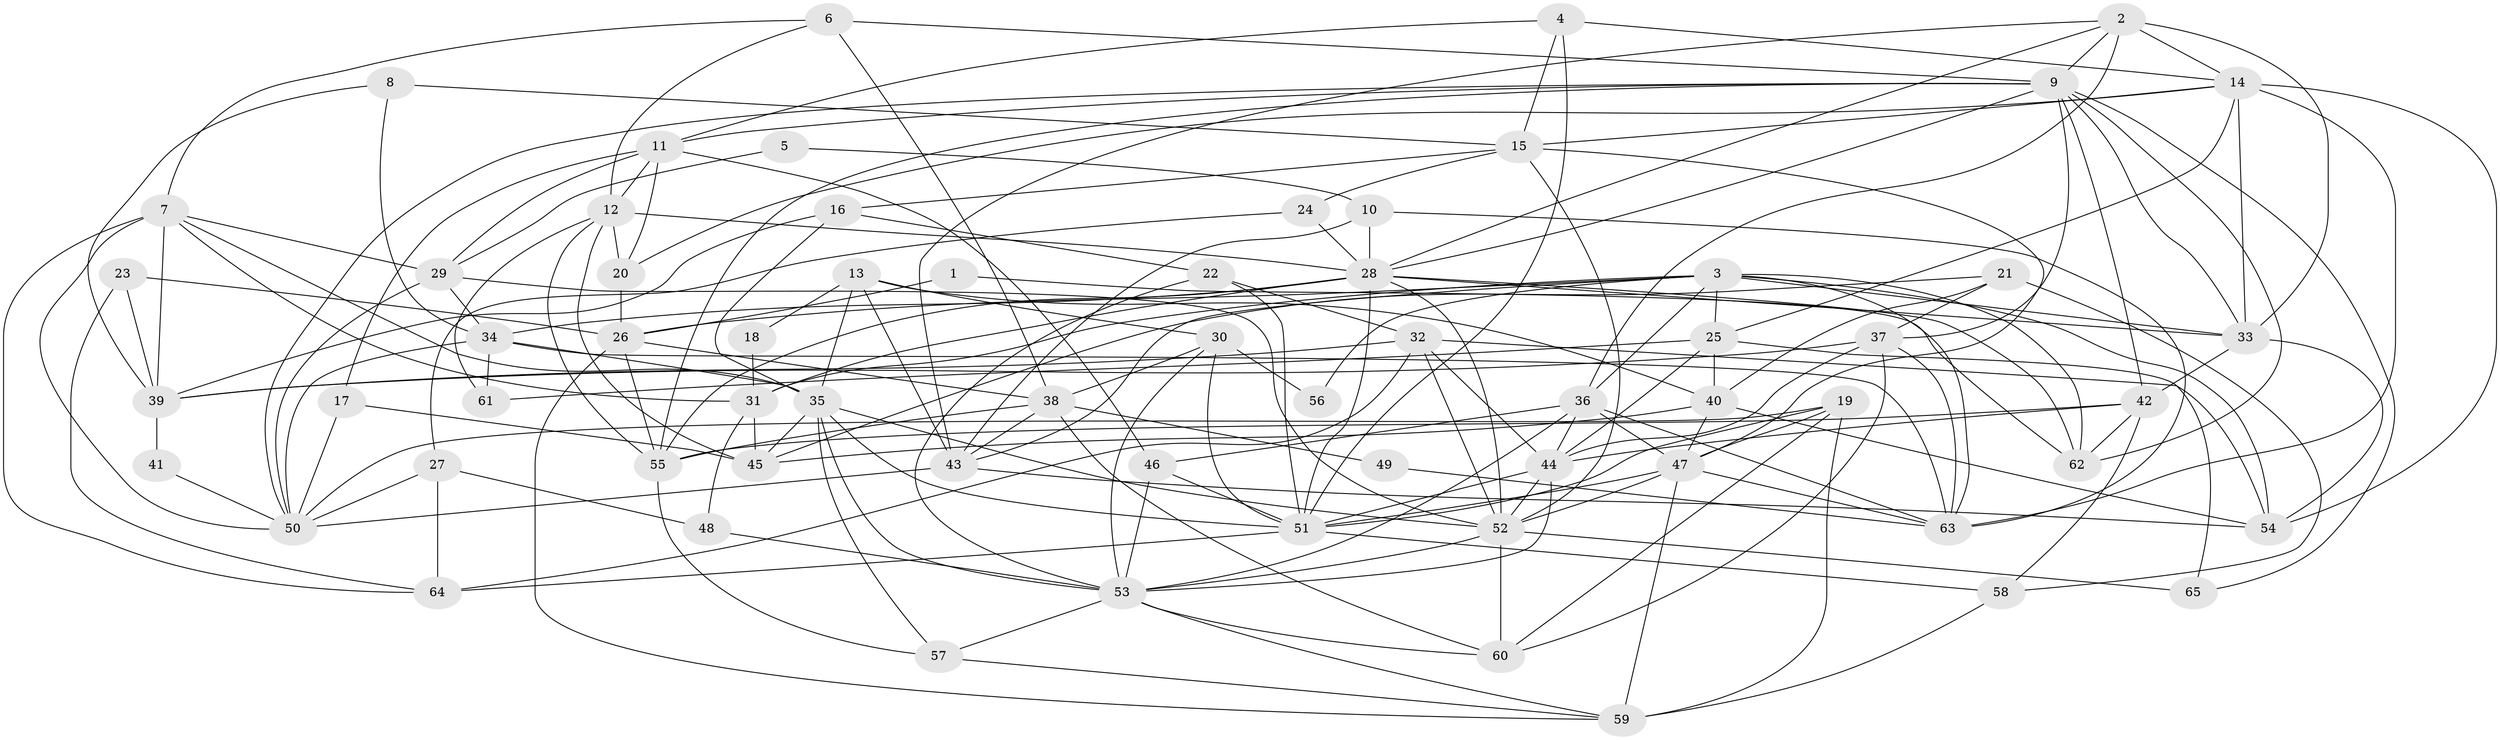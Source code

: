 // original degree distribution, {4: 0.2153846153846154, 2: 0.15384615384615385, 3: 0.27692307692307694, 5: 0.17692307692307693, 7: 0.05384615384615385, 6: 0.12307692307692308}
// Generated by graph-tools (version 1.1) at 2025/50/03/09/25 03:50:07]
// undirected, 65 vertices, 186 edges
graph export_dot {
graph [start="1"]
  node [color=gray90,style=filled];
  1;
  2;
  3;
  4;
  5;
  6;
  7;
  8;
  9;
  10;
  11;
  12;
  13;
  14;
  15;
  16;
  17;
  18;
  19;
  20;
  21;
  22;
  23;
  24;
  25;
  26;
  27;
  28;
  29;
  30;
  31;
  32;
  33;
  34;
  35;
  36;
  37;
  38;
  39;
  40;
  41;
  42;
  43;
  44;
  45;
  46;
  47;
  48;
  49;
  50;
  51;
  52;
  53;
  54;
  55;
  56;
  57;
  58;
  59;
  60;
  61;
  62;
  63;
  64;
  65;
  1 -- 26 [weight=1.0];
  1 -- 62 [weight=1.0];
  2 -- 9 [weight=1.0];
  2 -- 14 [weight=1.0];
  2 -- 28 [weight=1.0];
  2 -- 33 [weight=1.0];
  2 -- 36 [weight=1.0];
  2 -- 43 [weight=1.0];
  3 -- 25 [weight=1.0];
  3 -- 26 [weight=1.0];
  3 -- 31 [weight=1.0];
  3 -- 33 [weight=1.0];
  3 -- 36 [weight=1.0];
  3 -- 43 [weight=1.0];
  3 -- 54 [weight=1.0];
  3 -- 56 [weight=1.0];
  3 -- 62 [weight=1.0];
  3 -- 63 [weight=1.0];
  4 -- 11 [weight=1.0];
  4 -- 14 [weight=1.0];
  4 -- 15 [weight=1.0];
  4 -- 51 [weight=1.0];
  5 -- 10 [weight=1.0];
  5 -- 29 [weight=1.0];
  6 -- 7 [weight=1.0];
  6 -- 9 [weight=1.0];
  6 -- 12 [weight=1.0];
  6 -- 38 [weight=1.0];
  7 -- 29 [weight=1.0];
  7 -- 31 [weight=1.0];
  7 -- 35 [weight=1.0];
  7 -- 39 [weight=1.0];
  7 -- 50 [weight=1.0];
  7 -- 64 [weight=1.0];
  8 -- 15 [weight=1.0];
  8 -- 34 [weight=1.0];
  8 -- 39 [weight=1.0];
  9 -- 11 [weight=1.0];
  9 -- 28 [weight=1.0];
  9 -- 33 [weight=1.0];
  9 -- 37 [weight=1.0];
  9 -- 42 [weight=1.0];
  9 -- 50 [weight=1.0];
  9 -- 55 [weight=1.0];
  9 -- 62 [weight=1.0];
  9 -- 65 [weight=1.0];
  10 -- 28 [weight=1.0];
  10 -- 43 [weight=1.0];
  10 -- 63 [weight=1.0];
  11 -- 12 [weight=1.0];
  11 -- 17 [weight=1.0];
  11 -- 20 [weight=1.0];
  11 -- 29 [weight=1.0];
  11 -- 46 [weight=1.0];
  12 -- 20 [weight=1.0];
  12 -- 28 [weight=1.0];
  12 -- 45 [weight=1.0];
  12 -- 55 [weight=1.0];
  12 -- 61 [weight=1.0];
  13 -- 18 [weight=1.0];
  13 -- 30 [weight=1.0];
  13 -- 35 [weight=1.0];
  13 -- 40 [weight=1.0];
  13 -- 43 [weight=1.0];
  14 -- 15 [weight=1.0];
  14 -- 20 [weight=1.0];
  14 -- 25 [weight=1.0];
  14 -- 33 [weight=1.0];
  14 -- 54 [weight=1.0];
  14 -- 63 [weight=1.0];
  15 -- 16 [weight=1.0];
  15 -- 24 [weight=1.0];
  15 -- 47 [weight=1.0];
  15 -- 52 [weight=2.0];
  16 -- 22 [weight=1.0];
  16 -- 35 [weight=1.0];
  16 -- 39 [weight=1.0];
  17 -- 45 [weight=1.0];
  17 -- 50 [weight=1.0];
  18 -- 31 [weight=1.0];
  19 -- 47 [weight=1.0];
  19 -- 50 [weight=1.0];
  19 -- 51 [weight=1.0];
  19 -- 59 [weight=1.0];
  19 -- 60 [weight=1.0];
  20 -- 26 [weight=1.0];
  21 -- 37 [weight=1.0];
  21 -- 40 [weight=1.0];
  21 -- 45 [weight=1.0];
  21 -- 58 [weight=1.0];
  22 -- 32 [weight=1.0];
  22 -- 51 [weight=1.0];
  22 -- 53 [weight=1.0];
  23 -- 26 [weight=1.0];
  23 -- 39 [weight=1.0];
  23 -- 64 [weight=1.0];
  24 -- 27 [weight=1.0];
  24 -- 28 [weight=1.0];
  25 -- 40 [weight=1.0];
  25 -- 44 [weight=2.0];
  25 -- 61 [weight=1.0];
  25 -- 65 [weight=1.0];
  26 -- 38 [weight=1.0];
  26 -- 55 [weight=1.0];
  26 -- 59 [weight=1.0];
  27 -- 48 [weight=1.0];
  27 -- 50 [weight=1.0];
  27 -- 64 [weight=1.0];
  28 -- 31 [weight=1.0];
  28 -- 33 [weight=1.0];
  28 -- 34 [weight=1.0];
  28 -- 51 [weight=1.0];
  28 -- 52 [weight=1.0];
  28 -- 55 [weight=1.0];
  28 -- 62 [weight=1.0];
  29 -- 34 [weight=1.0];
  29 -- 50 [weight=1.0];
  29 -- 52 [weight=1.0];
  30 -- 38 [weight=1.0];
  30 -- 51 [weight=1.0];
  30 -- 53 [weight=1.0];
  30 -- 56 [weight=1.0];
  31 -- 45 [weight=1.0];
  31 -- 48 [weight=1.0];
  32 -- 39 [weight=1.0];
  32 -- 44 [weight=1.0];
  32 -- 52 [weight=1.0];
  32 -- 54 [weight=1.0];
  32 -- 64 [weight=1.0];
  33 -- 42 [weight=1.0];
  33 -- 54 [weight=1.0];
  34 -- 35 [weight=1.0];
  34 -- 50 [weight=1.0];
  34 -- 61 [weight=1.0];
  34 -- 63 [weight=1.0];
  35 -- 45 [weight=1.0];
  35 -- 51 [weight=1.0];
  35 -- 52 [weight=1.0];
  35 -- 53 [weight=1.0];
  35 -- 57 [weight=1.0];
  36 -- 44 [weight=1.0];
  36 -- 46 [weight=1.0];
  36 -- 47 [weight=1.0];
  36 -- 53 [weight=1.0];
  36 -- 63 [weight=1.0];
  37 -- 39 [weight=1.0];
  37 -- 44 [weight=1.0];
  37 -- 60 [weight=1.0];
  37 -- 63 [weight=1.0];
  38 -- 43 [weight=1.0];
  38 -- 49 [weight=1.0];
  38 -- 55 [weight=1.0];
  38 -- 60 [weight=1.0];
  39 -- 41 [weight=1.0];
  40 -- 45 [weight=1.0];
  40 -- 47 [weight=1.0];
  40 -- 54 [weight=1.0];
  41 -- 50 [weight=1.0];
  42 -- 44 [weight=1.0];
  42 -- 55 [weight=1.0];
  42 -- 58 [weight=1.0];
  42 -- 62 [weight=1.0];
  43 -- 50 [weight=1.0];
  43 -- 54 [weight=1.0];
  44 -- 51 [weight=1.0];
  44 -- 52 [weight=2.0];
  44 -- 53 [weight=1.0];
  46 -- 51 [weight=1.0];
  46 -- 53 [weight=1.0];
  47 -- 51 [weight=1.0];
  47 -- 52 [weight=1.0];
  47 -- 59 [weight=1.0];
  47 -- 63 [weight=1.0];
  48 -- 53 [weight=1.0];
  49 -- 63 [weight=1.0];
  51 -- 58 [weight=1.0];
  51 -- 64 [weight=1.0];
  52 -- 53 [weight=1.0];
  52 -- 60 [weight=2.0];
  52 -- 65 [weight=1.0];
  53 -- 57 [weight=1.0];
  53 -- 59 [weight=1.0];
  53 -- 60 [weight=1.0];
  55 -- 57 [weight=1.0];
  57 -- 59 [weight=1.0];
  58 -- 59 [weight=1.0];
}
